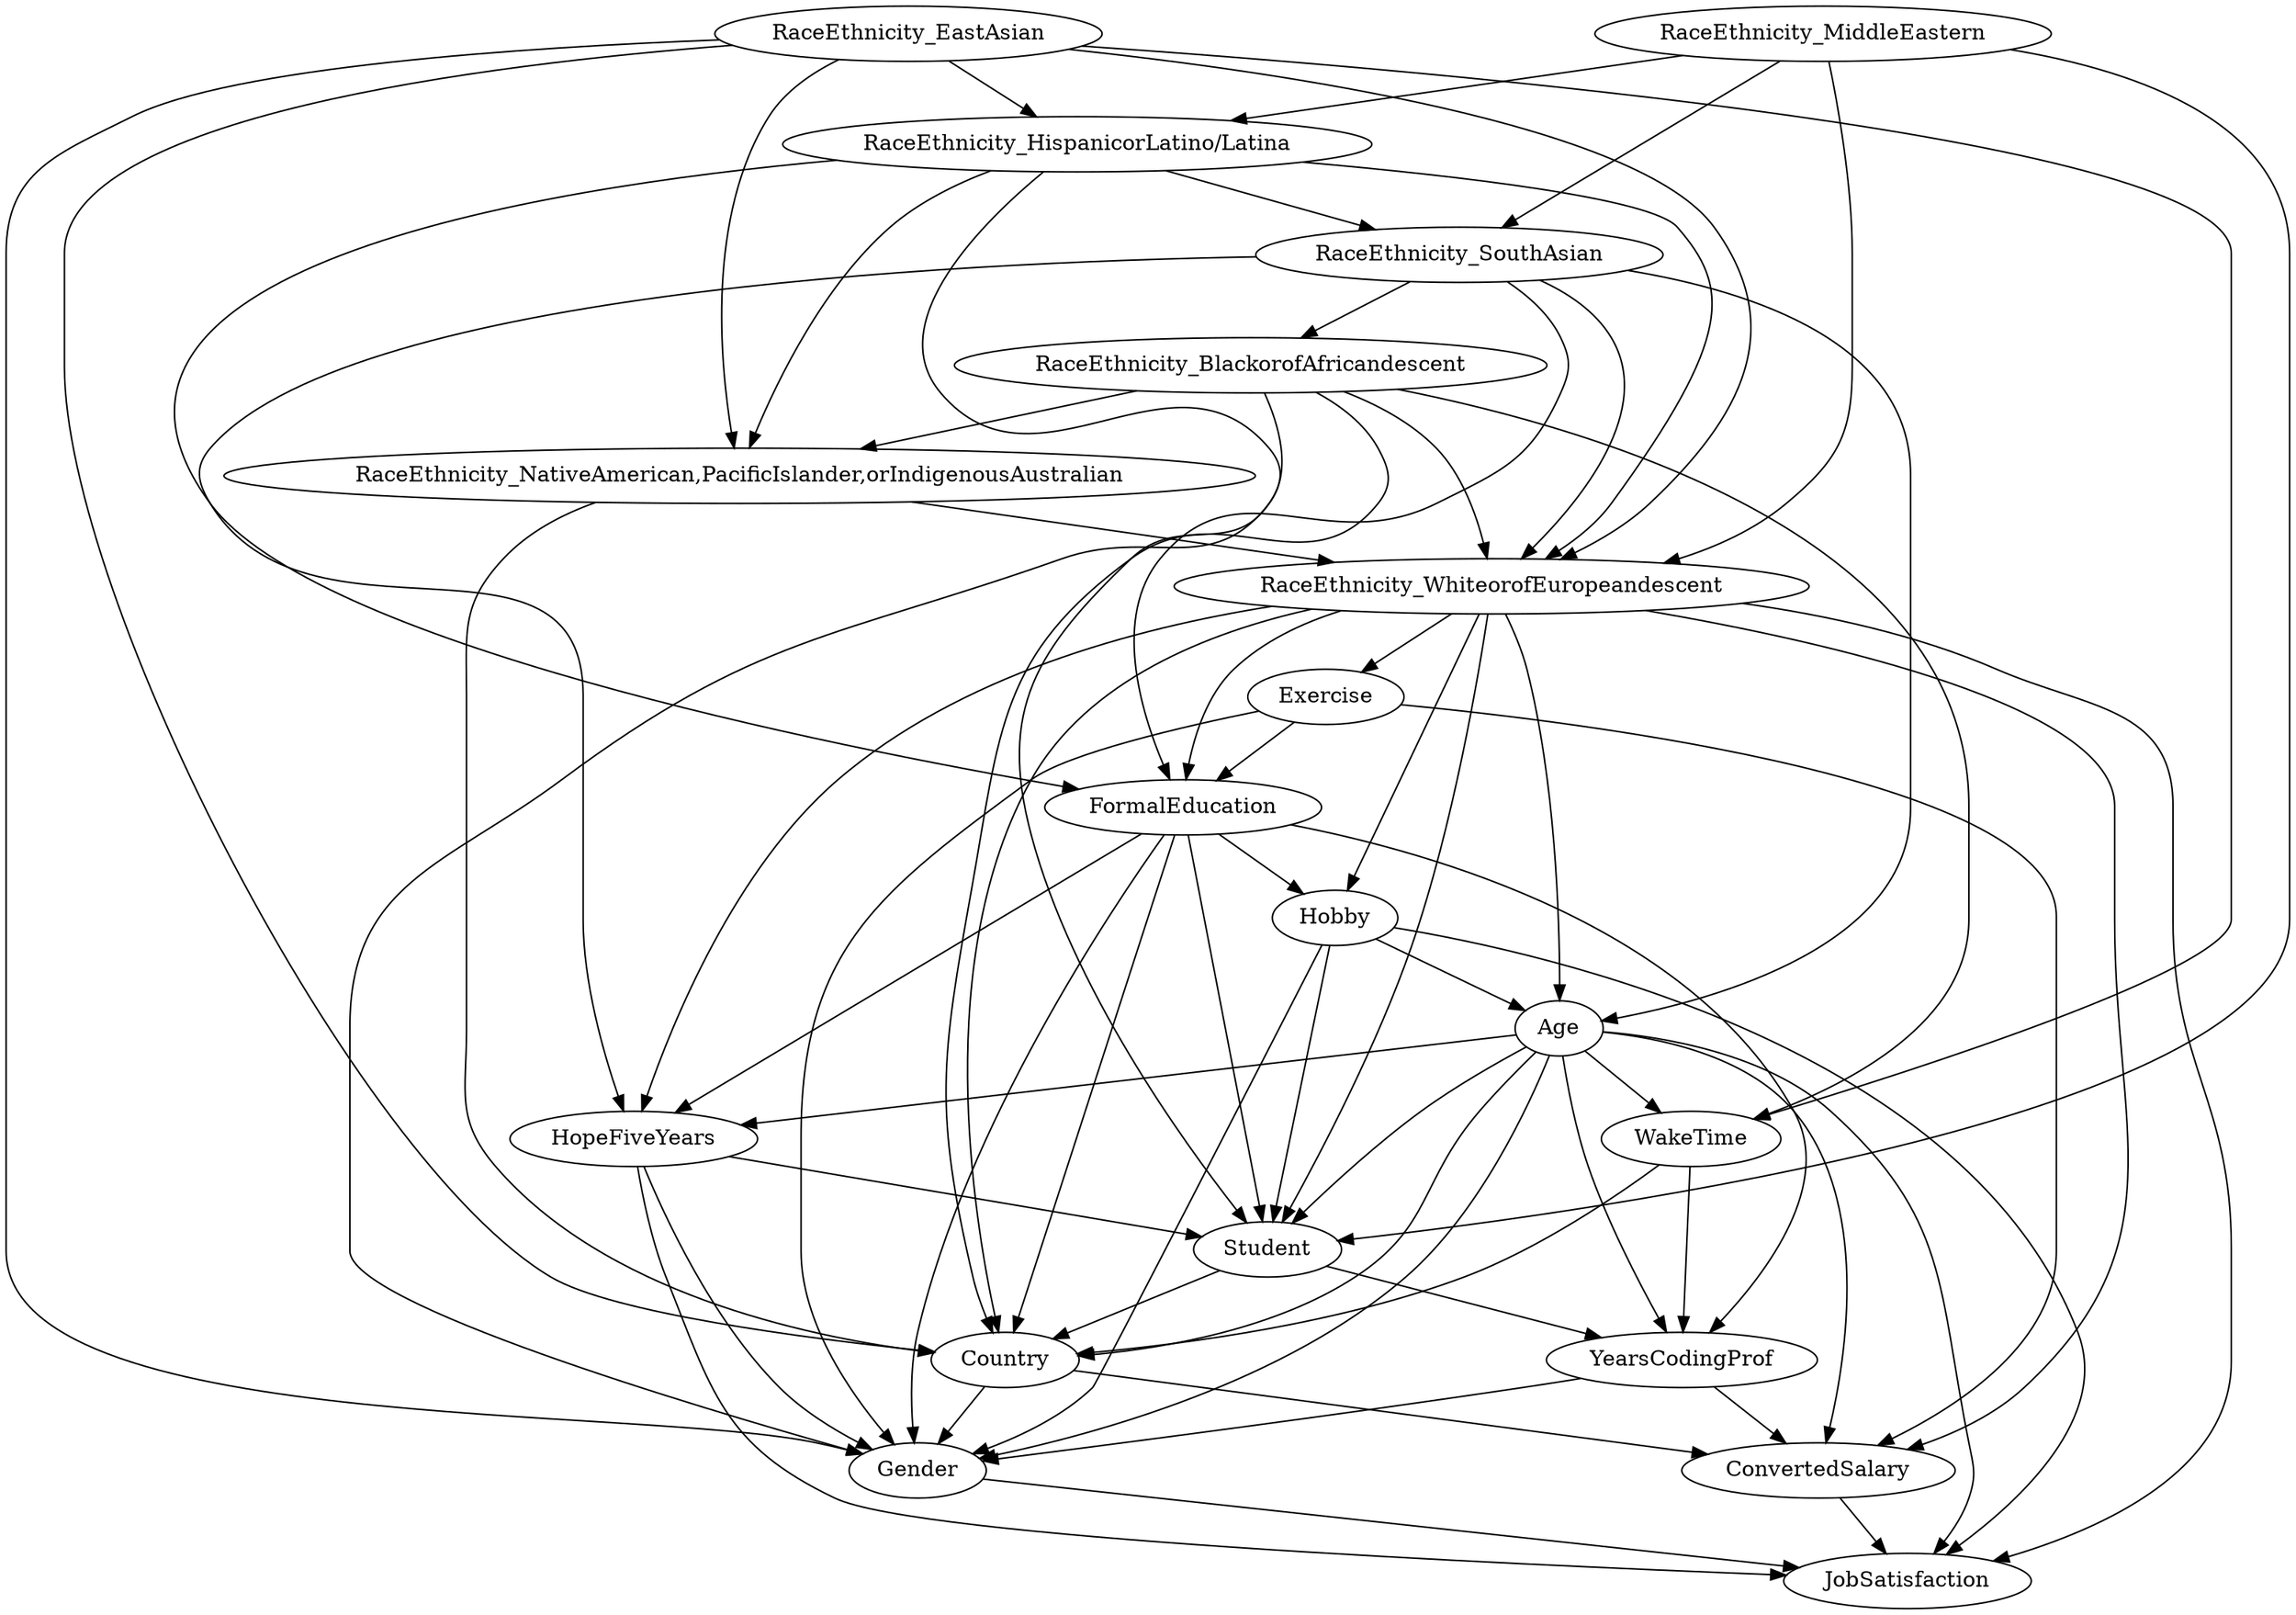 digraph  {
dpi=200;
fontsize=18;
0 [label=X1];
0 [label="YearsCodingProf"];
1 [label=X2];
1 [label="HopeFiveYears"];
2 [label=X3];
2 [label="Age"];
3 [label=X4];
3 [label="Gender"];
4 [label=X5];
4 [label="JobSatisfaction"];
5 [label=X6];
5 [label="Hobby"];
6 [label=X7];
6 [label="Student"];
7 [label=X8];
7 [label="FormalEducation"];
8 [label=X9];
8 [label="WakeTime"];
9 [label=X10];
9 [label="Exercise"];
10 [label=X11];
10 [label="ConvertedSalary"];
11 [label=X12];
11 [label="Country"];
12 [label=X13];
12 [label="RaceEthnicity_BlackorofAfricandescent"];
13 [label=X14];
13 [label="RaceEthnicity_EastAsian"];
14 [label=X15];
14 [label="RaceEthnicity_HispanicorLatino/Latina"];
15 [label=X16];
15 [label="RaceEthnicity_MiddleEastern"];
16 [label=X17];
16 [label="RaceEthnicity_NativeAmerican,PacificIslander,orIndigenousAustralian"];
17 [label=X18];
17 [label="RaceEthnicity_SouthAsian"];
18 [label=X19];
18 [label="RaceEthnicity_WhiteorofEuropeandescent"];
2 -> 0  [arrowhead=normal, arrowtail=none, dir=both];
0 -> 3  [arrowhead=normal, arrowtail=none, dir=both];
6 -> 0  [arrowhead=normal, arrowtail=none, dir=both];
7 -> 0  [arrowhead=normal, arrowtail=none, dir=both];
8 -> 0  [arrowhead=normal, arrowtail=none, dir=both];
0 -> 10  [arrowhead=normal, arrowtail=none, dir=both];
2 -> 1  [arrowhead=normal, arrowtail=none, dir=both];
1 -> 3  [arrowhead=normal, arrowtail=none, dir=both];
1 -> 4  [arrowhead=normal, arrowtail=none, dir=both];
1 -> 6  [arrowhead=normal, arrowtail=none, dir=both];
7 -> 1  [arrowhead=normal, arrowtail=none, dir=both];
17 -> 1  [arrowhead=normal, arrowtail=none, dir=both];
18 -> 1  [arrowhead=normal, arrowtail=none, dir=both];
2 -> 3  [arrowhead=normal, arrowtail=none, dir=both];
2 -> 4  [arrowhead=normal, arrowtail=none, dir=both];
5 -> 2  [arrowhead=normal, arrowtail=none, dir=both];
2 -> 6  [arrowhead=normal, arrowtail=none, dir=both];
2 -> 8  [arrowhead=normal, arrowtail=none, dir=both];
2 -> 10  [arrowhead=normal, arrowtail=none, dir=both];
2 -> 11  [arrowhead=normal, arrowtail=none, dir=both];
17 -> 2  [arrowhead=normal, arrowtail=none, dir=both];
18 -> 2  [arrowhead=normal, arrowtail=none, dir=both];
3 -> 4  [arrowhead=normal, arrowtail=none, dir=both];
5 -> 3  [arrowhead=normal, arrowtail=none, dir=both];
7 -> 3  [arrowhead=normal, arrowtail=none, dir=both];
9 -> 3  [arrowhead=normal, arrowtail=none, dir=both];
11 -> 3  [arrowhead=normal, arrowtail=none, dir=both];
12 -> 3  [arrowhead=normal, arrowtail=none, dir=both];
13 -> 3  [arrowhead=normal, arrowtail=none, dir=both];
5 -> 4  [arrowhead=normal, arrowtail=none, dir=both];
10 -> 4  [arrowhead=normal, arrowtail=none, dir=both];
18 -> 4  [arrowhead=normal, arrowtail=none, dir=both];
5 -> 6  [arrowhead=normal, arrowtail=none, dir=both];
7 -> 5  [arrowhead=normal, arrowtail=none, dir=both];
18 -> 5  [arrowhead=normal, arrowtail=none, dir=both];
7 -> 6  [arrowhead=normal, arrowtail=none, dir=both];
6 -> 11  [arrowhead=normal, arrowtail=none, dir=both];
14 -> 6  [arrowhead=normal, arrowtail=none, dir=both];
15 -> 6  [arrowhead=normal, arrowtail=none, dir=both];
18 -> 6  [arrowhead=normal, arrowtail=none, dir=both];
9 -> 7  [arrowhead=normal, arrowtail=none, dir=both];
7 -> 11  [arrowhead=normal, arrowtail=none, dir=both];
14 -> 7  [arrowhead=normal, arrowtail=none, dir=both];
17 -> 7  [arrowhead=normal, arrowtail=none, dir=both];
18 -> 7  [arrowhead=normal, arrowtail=none, dir=both];
8 -> 11  [arrowhead=normal, arrowtail=none, dir=both];
12 -> 8  [arrowhead=normal, arrowtail=none, dir=both];
13 -> 8  [arrowhead=normal, arrowtail=none, dir=both];
9 -> 10  [arrowhead=normal, arrowtail=none, dir=both];
18 -> 9  [arrowhead=normal, arrowtail=none, dir=both];
11 -> 10  [arrowhead=normal, arrowtail=none, dir=both];
18 -> 10  [arrowhead=normal, arrowtail=none, dir=both];
12 -> 11  [arrowhead=normal, arrowtail=none, dir=both];
13 -> 11  [arrowhead=normal, arrowtail=none, dir=both];
16 -> 11  [arrowhead=normal, arrowtail=none, dir=both];
18 -> 11  [arrowhead=normal, arrowtail=none, dir=both];
12 -> 16  [arrowhead=normal, arrowtail=none, dir=both];
17 -> 12  [arrowhead=normal, arrowtail=none, dir=both];
12 -> 18  [arrowhead=normal, arrowtail=none, dir=both];
13 -> 14  [arrowhead=normal, arrowtail=none, dir=both];
13 -> 16  [arrowhead=normal, arrowtail=none, dir=both];
13 -> 18  [arrowhead=normal, arrowtail=none, dir=both];
15 -> 14  [arrowhead=normal, arrowtail=none, dir=both];
14 -> 16  [arrowhead=normal, arrowtail=none, dir=both];
14 -> 17  [arrowhead=normal, arrowtail=none, dir=both];
14 -> 18  [arrowhead=normal, arrowtail=none, dir=both];
15 -> 17  [arrowhead=normal, arrowtail=none, dir=both];
15 -> 18  [arrowhead=normal, arrowtail=none, dir=both];
16 -> 18  [arrowhead=normal, arrowtail=none, dir=both];
17 -> 18  [arrowhead=normal, arrowtail=none, dir=both];
}

